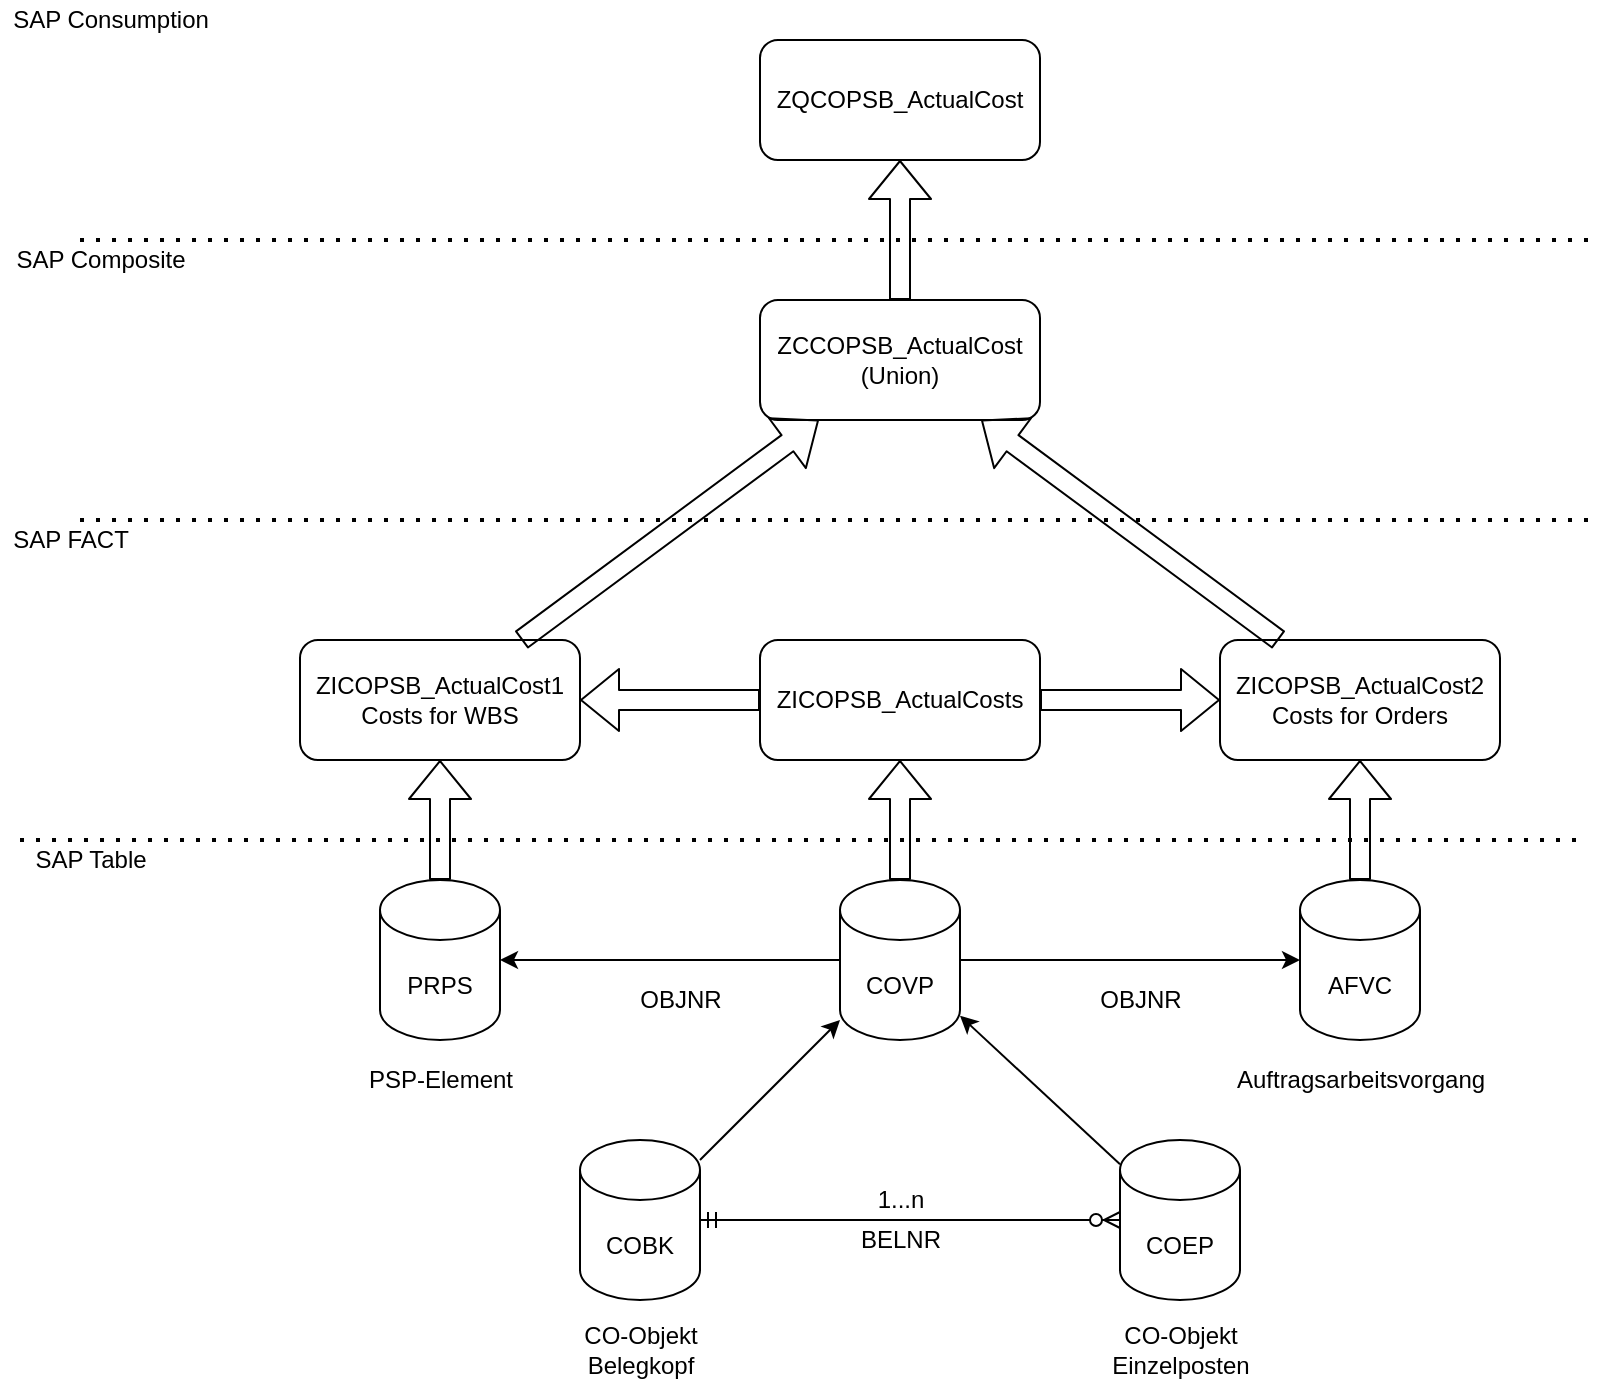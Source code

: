 <mxfile version="14.6.5" type="github">
  <diagram id="5TbdluTKNJDvcX_zOkxE" name="Page-1">
    <mxGraphModel dx="1221" dy="634" grid="1" gridSize="10" guides="1" tooltips="1" connect="1" arrows="1" fold="1" page="1" pageScale="1" pageWidth="827" pageHeight="1169" math="0" shadow="0">
      <root>
        <mxCell id="0" />
        <mxCell id="1" parent="0" />
        <mxCell id="EX3dg3MqqlWu1X2TF-9P-1" value="COVP" style="shape=cylinder3;whiteSpace=wrap;html=1;boundedLbl=1;backgroundOutline=1;size=15;" vertex="1" parent="1">
          <mxGeometry x="434" y="460" width="60" height="80" as="geometry" />
        </mxCell>
        <mxCell id="EX3dg3MqqlWu1X2TF-9P-2" value="ZICOPSB_ActualCosts" style="rounded=1;whiteSpace=wrap;html=1;" vertex="1" parent="1">
          <mxGeometry x="394" y="340" width="140" height="60" as="geometry" />
        </mxCell>
        <mxCell id="EX3dg3MqqlWu1X2TF-9P-3" value="ZICOPSB_ActualCost1&lt;br&gt;Costs for WBS" style="rounded=1;whiteSpace=wrap;html=1;" vertex="1" parent="1">
          <mxGeometry x="164" y="340" width="140" height="60" as="geometry" />
        </mxCell>
        <mxCell id="EX3dg3MqqlWu1X2TF-9P-4" value="&lt;span&gt;ZICOPSB_ActualCost2&lt;/span&gt;&lt;br&gt;&lt;span&gt;Costs for Orders&lt;/span&gt;" style="rounded=1;whiteSpace=wrap;html=1;" vertex="1" parent="1">
          <mxGeometry x="624" y="340" width="140" height="60" as="geometry" />
        </mxCell>
        <mxCell id="EX3dg3MqqlWu1X2TF-9P-5" value="" style="shape=flexArrow;endArrow=classic;html=1;" edge="1" parent="1" source="EX3dg3MqqlWu1X2TF-9P-2" target="EX3dg3MqqlWu1X2TF-9P-3">
          <mxGeometry width="50" height="50" relative="1" as="geometry">
            <mxPoint x="264" y="360" as="sourcePoint" />
            <mxPoint x="314" y="310" as="targetPoint" />
          </mxGeometry>
        </mxCell>
        <mxCell id="EX3dg3MqqlWu1X2TF-9P-6" value="ZCCOPSB_ActualCost&lt;br&gt;(Union)" style="rounded=1;whiteSpace=wrap;html=1;" vertex="1" parent="1">
          <mxGeometry x="394" y="170" width="140" height="60" as="geometry" />
        </mxCell>
        <mxCell id="EX3dg3MqqlWu1X2TF-9P-7" value="" style="shape=flexArrow;endArrow=classic;html=1;" edge="1" parent="1" source="EX3dg3MqqlWu1X2TF-9P-1" target="EX3dg3MqqlWu1X2TF-9P-2">
          <mxGeometry width="50" height="50" relative="1" as="geometry">
            <mxPoint x="294" y="470" as="sourcePoint" />
            <mxPoint x="344" y="420" as="targetPoint" />
          </mxGeometry>
        </mxCell>
        <mxCell id="EX3dg3MqqlWu1X2TF-9P-8" value="" style="shape=flexArrow;endArrow=classic;html=1;" edge="1" parent="1" source="EX3dg3MqqlWu1X2TF-9P-3" target="EX3dg3MqqlWu1X2TF-9P-6">
          <mxGeometry width="50" height="50" relative="1" as="geometry">
            <mxPoint x="324" y="210" as="sourcePoint" />
            <mxPoint x="374" y="160" as="targetPoint" />
          </mxGeometry>
        </mxCell>
        <mxCell id="EX3dg3MqqlWu1X2TF-9P-9" value="" style="shape=flexArrow;endArrow=classic;html=1;" edge="1" parent="1" source="EX3dg3MqqlWu1X2TF-9P-4" target="EX3dg3MqqlWu1X2TF-9P-6">
          <mxGeometry width="50" height="50" relative="1" as="geometry">
            <mxPoint x="634" y="170" as="sourcePoint" />
            <mxPoint x="684" y="120" as="targetPoint" />
          </mxGeometry>
        </mxCell>
        <mxCell id="EX3dg3MqqlWu1X2TF-9P-10" value="" style="endArrow=none;dashed=1;html=1;dashPattern=1 3;strokeWidth=2;" edge="1" parent="1">
          <mxGeometry width="50" height="50" relative="1" as="geometry">
            <mxPoint x="24" y="440" as="sourcePoint" />
            <mxPoint x="804" y="440" as="targetPoint" />
          </mxGeometry>
        </mxCell>
        <mxCell id="EX3dg3MqqlWu1X2TF-9P-11" value="SAP Table" style="text;html=1;resizable=0;autosize=1;align=center;verticalAlign=middle;points=[];fillColor=none;strokeColor=none;rounded=0;" vertex="1" parent="1">
          <mxGeometry x="24" y="440" width="70" height="20" as="geometry" />
        </mxCell>
        <mxCell id="EX3dg3MqqlWu1X2TF-9P-12" value="" style="endArrow=none;dashed=1;html=1;dashPattern=1 3;strokeWidth=2;" edge="1" parent="1">
          <mxGeometry width="50" height="50" relative="1" as="geometry">
            <mxPoint x="54" y="140" as="sourcePoint" />
            <mxPoint x="814" y="140" as="targetPoint" />
          </mxGeometry>
        </mxCell>
        <mxCell id="EX3dg3MqqlWu1X2TF-9P-13" value="SAP FACT" style="text;html=1;resizable=0;autosize=1;align=center;verticalAlign=middle;points=[];fillColor=none;strokeColor=none;rounded=0;" vertex="1" parent="1">
          <mxGeometry x="14" y="280" width="70" height="20" as="geometry" />
        </mxCell>
        <mxCell id="EX3dg3MqqlWu1X2TF-9P-14" value="" style="endArrow=none;dashed=1;html=1;dashPattern=1 3;strokeWidth=2;" edge="1" parent="1">
          <mxGeometry width="50" height="50" relative="1" as="geometry">
            <mxPoint x="54" y="280" as="sourcePoint" />
            <mxPoint x="814" y="280" as="targetPoint" />
          </mxGeometry>
        </mxCell>
        <mxCell id="EX3dg3MqqlWu1X2TF-9P-15" value="SAP Composite" style="text;html=1;resizable=0;autosize=1;align=center;verticalAlign=middle;points=[];fillColor=none;strokeColor=none;rounded=0;" vertex="1" parent="1">
          <mxGeometry x="14" y="140" width="100" height="20" as="geometry" />
        </mxCell>
        <mxCell id="EX3dg3MqqlWu1X2TF-9P-16" value="SAP Consumption" style="text;html=1;resizable=0;autosize=1;align=center;verticalAlign=middle;points=[];fillColor=none;strokeColor=none;rounded=0;" vertex="1" parent="1">
          <mxGeometry x="14" y="20" width="110" height="20" as="geometry" />
        </mxCell>
        <mxCell id="EX3dg3MqqlWu1X2TF-9P-17" value="PRPS" style="shape=cylinder3;whiteSpace=wrap;html=1;boundedLbl=1;backgroundOutline=1;size=15;" vertex="1" parent="1">
          <mxGeometry x="204" y="460" width="60" height="80" as="geometry" />
        </mxCell>
        <mxCell id="EX3dg3MqqlWu1X2TF-9P-18" value="COEP" style="shape=cylinder3;whiteSpace=wrap;html=1;boundedLbl=1;backgroundOutline=1;size=15;" vertex="1" parent="1">
          <mxGeometry x="574" y="590" width="60" height="80" as="geometry" />
        </mxCell>
        <mxCell id="EX3dg3MqqlWu1X2TF-9P-19" value="COBK" style="shape=cylinder3;whiteSpace=wrap;html=1;boundedLbl=1;backgroundOutline=1;size=15;" vertex="1" parent="1">
          <mxGeometry x="304" y="590" width="60" height="80" as="geometry" />
        </mxCell>
        <mxCell id="EX3dg3MqqlWu1X2TF-9P-20" value="AFVC" style="shape=cylinder3;whiteSpace=wrap;html=1;boundedLbl=1;backgroundOutline=1;size=15;" vertex="1" parent="1">
          <mxGeometry x="664" y="460" width="60" height="80" as="geometry" />
        </mxCell>
        <mxCell id="EX3dg3MqqlWu1X2TF-9P-21" value="" style="shape=flexArrow;endArrow=classic;html=1;exitX=1;exitY=0.5;exitDx=0;exitDy=0;" edge="1" parent="1" source="EX3dg3MqqlWu1X2TF-9P-2" target="EX3dg3MqqlWu1X2TF-9P-4">
          <mxGeometry width="50" height="50" relative="1" as="geometry">
            <mxPoint x="434" y="310" as="sourcePoint" />
            <mxPoint x="484" y="260" as="targetPoint" />
          </mxGeometry>
        </mxCell>
        <mxCell id="EX3dg3MqqlWu1X2TF-9P-22" value="" style="endArrow=classic;html=1;exitX=0;exitY=0.5;exitDx=0;exitDy=0;exitPerimeter=0;entryX=1;entryY=0.5;entryDx=0;entryDy=0;entryPerimeter=0;" edge="1" parent="1" source="EX3dg3MqqlWu1X2TF-9P-1" target="EX3dg3MqqlWu1X2TF-9P-17">
          <mxGeometry width="50" height="50" relative="1" as="geometry">
            <mxPoint x="404" y="330" as="sourcePoint" />
            <mxPoint x="454" y="280" as="targetPoint" />
          </mxGeometry>
        </mxCell>
        <mxCell id="EX3dg3MqqlWu1X2TF-9P-23" value="OBJNR" style="text;html=1;align=center;verticalAlign=middle;resizable=0;points=[];autosize=1;strokeColor=none;" vertex="1" parent="1">
          <mxGeometry x="324" y="510" width="60" height="20" as="geometry" />
        </mxCell>
        <mxCell id="EX3dg3MqqlWu1X2TF-9P-24" value="" style="endArrow=classic;html=1;" edge="1" parent="1" source="EX3dg3MqqlWu1X2TF-9P-1" target="EX3dg3MqqlWu1X2TF-9P-20">
          <mxGeometry width="50" height="50" relative="1" as="geometry">
            <mxPoint x="494" y="504.4" as="sourcePoint" />
            <mxPoint x="714" y="495.6" as="targetPoint" />
          </mxGeometry>
        </mxCell>
        <mxCell id="EX3dg3MqqlWu1X2TF-9P-25" value="OBJNR" style="text;html=1;align=center;verticalAlign=middle;resizable=0;points=[];autosize=1;strokeColor=none;" vertex="1" parent="1">
          <mxGeometry x="554" y="510" width="60" height="20" as="geometry" />
        </mxCell>
        <mxCell id="EX3dg3MqqlWu1X2TF-9P-26" value="" style="edgeStyle=entityRelationEdgeStyle;fontSize=12;html=1;endArrow=ERzeroToMany;startArrow=ERmandOne;" edge="1" parent="1" source="EX3dg3MqqlWu1X2TF-9P-19" target="EX3dg3MqqlWu1X2TF-9P-18">
          <mxGeometry width="100" height="100" relative="1" as="geometry">
            <mxPoint x="374" y="550" as="sourcePoint" />
            <mxPoint x="474" y="450" as="targetPoint" />
          </mxGeometry>
        </mxCell>
        <mxCell id="EX3dg3MqqlWu1X2TF-9P-27" value="" style="endArrow=classic;html=1;" edge="1" parent="1" source="EX3dg3MqqlWu1X2TF-9P-19" target="EX3dg3MqqlWu1X2TF-9P-1">
          <mxGeometry width="50" height="50" relative="1" as="geometry">
            <mxPoint x="364" y="600" as="sourcePoint" />
            <mxPoint x="414" y="550" as="targetPoint" />
          </mxGeometry>
        </mxCell>
        <mxCell id="EX3dg3MqqlWu1X2TF-9P-28" value="" style="endArrow=classic;html=1;" edge="1" parent="1" source="EX3dg3MqqlWu1X2TF-9P-18" target="EX3dg3MqqlWu1X2TF-9P-1">
          <mxGeometry width="50" height="50" relative="1" as="geometry">
            <mxPoint x="374" y="610" as="sourcePoint" />
            <mxPoint x="444" y="540" as="targetPoint" />
          </mxGeometry>
        </mxCell>
        <mxCell id="EX3dg3MqqlWu1X2TF-9P-29" value="" style="shape=flexArrow;endArrow=classic;html=1;" edge="1" parent="1" source="EX3dg3MqqlWu1X2TF-9P-17" target="EX3dg3MqqlWu1X2TF-9P-3">
          <mxGeometry width="50" height="50" relative="1" as="geometry">
            <mxPoint x="174" y="620" as="sourcePoint" />
            <mxPoint x="224" y="570" as="targetPoint" />
          </mxGeometry>
        </mxCell>
        <mxCell id="EX3dg3MqqlWu1X2TF-9P-30" value="" style="shape=flexArrow;endArrow=classic;html=1;" edge="1" parent="1" source="EX3dg3MqqlWu1X2TF-9P-20" target="EX3dg3MqqlWu1X2TF-9P-4">
          <mxGeometry width="50" height="50" relative="1" as="geometry">
            <mxPoint x="693.5" y="460" as="sourcePoint" />
            <mxPoint x="693.5" y="400" as="targetPoint" />
          </mxGeometry>
        </mxCell>
        <mxCell id="EX3dg3MqqlWu1X2TF-9P-31" value="ZQCOPSB_ActualCost" style="rounded=1;whiteSpace=wrap;html=1;" vertex="1" parent="1">
          <mxGeometry x="394" y="40" width="140" height="60" as="geometry" />
        </mxCell>
        <mxCell id="EX3dg3MqqlWu1X2TF-9P-32" value="" style="shape=flexArrow;endArrow=classic;html=1;exitX=0.5;exitY=0;exitDx=0;exitDy=0;" edge="1" parent="1" source="EX3dg3MqqlWu1X2TF-9P-6" target="EX3dg3MqqlWu1X2TF-9P-31">
          <mxGeometry width="50" height="50" relative="1" as="geometry">
            <mxPoint x="370" y="170" as="sourcePoint" />
            <mxPoint x="420" y="120" as="targetPoint" />
          </mxGeometry>
        </mxCell>
        <mxCell id="EX3dg3MqqlWu1X2TF-9P-33" value="PSP-Element" style="text;html=1;align=center;verticalAlign=middle;resizable=0;points=[];autosize=1;strokeColor=none;" vertex="1" parent="1">
          <mxGeometry x="189" y="550" width="90" height="20" as="geometry" />
        </mxCell>
        <mxCell id="EX3dg3MqqlWu1X2TF-9P-35" value="Auftragsarbeitsvorgang" style="text;html=1;align=center;verticalAlign=middle;resizable=0;points=[];autosize=1;strokeColor=none;" vertex="1" parent="1">
          <mxGeometry x="624" y="550" width="140" height="20" as="geometry" />
        </mxCell>
        <mxCell id="EX3dg3MqqlWu1X2TF-9P-37" value="CO-Objekt&lt;br&gt;Belegkopf" style="text;html=1;align=center;verticalAlign=middle;resizable=0;points=[];autosize=1;strokeColor=none;" vertex="1" parent="1">
          <mxGeometry x="299" y="680" width="70" height="30" as="geometry" />
        </mxCell>
        <mxCell id="EX3dg3MqqlWu1X2TF-9P-38" value="CO-Objekt&lt;br&gt;Einzelposten" style="text;html=1;align=center;verticalAlign=middle;resizable=0;points=[];autosize=1;strokeColor=none;" vertex="1" parent="1">
          <mxGeometry x="564" y="680" width="80" height="30" as="geometry" />
        </mxCell>
        <mxCell id="EX3dg3MqqlWu1X2TF-9P-39" value="BELNR" style="text;html=1;align=center;verticalAlign=middle;resizable=0;points=[];autosize=1;strokeColor=none;" vertex="1" parent="1">
          <mxGeometry x="434" y="630" width="60" height="20" as="geometry" />
        </mxCell>
        <mxCell id="EX3dg3MqqlWu1X2TF-9P-40" value="1...n" style="text;html=1;align=center;verticalAlign=middle;resizable=0;points=[];autosize=1;strokeColor=none;" vertex="1" parent="1">
          <mxGeometry x="444" y="610" width="40" height="20" as="geometry" />
        </mxCell>
      </root>
    </mxGraphModel>
  </diagram>
</mxfile>
